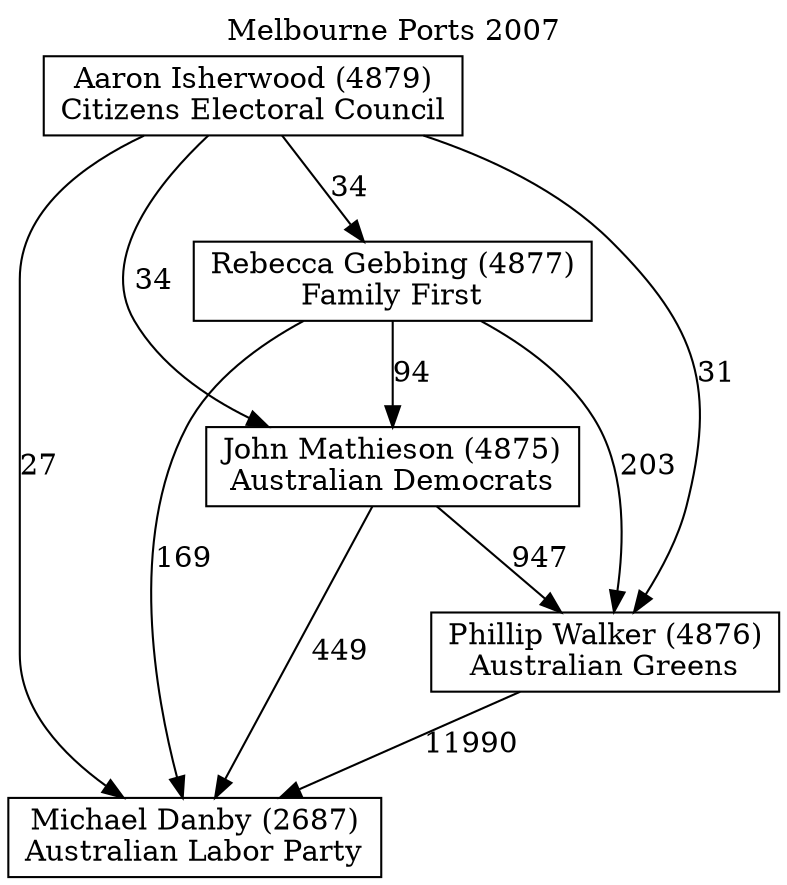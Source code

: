 // House preference flow
digraph "Michael Danby (2687)_Melbourne Ports_2007" {
	graph [label="Melbourne Ports 2007" labelloc=t mclimit=10]
	node [shape=box]
	"Aaron Isherwood (4879)" [label="Aaron Isherwood (4879)
Citizens Electoral Council"]
	"John Mathieson (4875)" [label="John Mathieson (4875)
Australian Democrats"]
	"Michael Danby (2687)" [label="Michael Danby (2687)
Australian Labor Party"]
	"Phillip Walker (4876)" [label="Phillip Walker (4876)
Australian Greens"]
	"Rebecca Gebbing (4877)" [label="Rebecca Gebbing (4877)
Family First"]
	"Aaron Isherwood (4879)" -> "John Mathieson (4875)" [label=34]
	"Aaron Isherwood (4879)" -> "Michael Danby (2687)" [label=27]
	"Aaron Isherwood (4879)" -> "Phillip Walker (4876)" [label=31]
	"Aaron Isherwood (4879)" -> "Rebecca Gebbing (4877)" [label=34]
	"John Mathieson (4875)" -> "Michael Danby (2687)" [label=449]
	"John Mathieson (4875)" -> "Phillip Walker (4876)" [label=947]
	"Phillip Walker (4876)" -> "Michael Danby (2687)" [label=11990]
	"Rebecca Gebbing (4877)" -> "John Mathieson (4875)" [label=94]
	"Rebecca Gebbing (4877)" -> "Michael Danby (2687)" [label=169]
	"Rebecca Gebbing (4877)" -> "Phillip Walker (4876)" [label=203]
}
